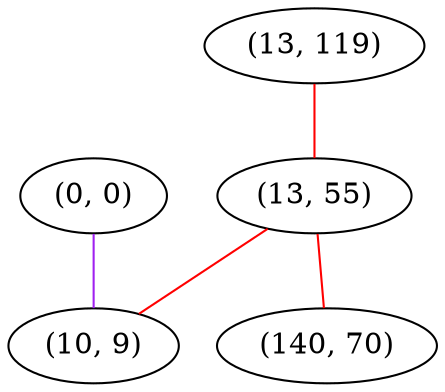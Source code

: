 graph "" {
"(0, 0)";
"(13, 119)";
"(13, 55)";
"(140, 70)";
"(10, 9)";
"(0, 0)" -- "(10, 9)"  [color=purple, key=0, weight=4];
"(13, 119)" -- "(13, 55)"  [color=red, key=0, weight=1];
"(13, 55)" -- "(140, 70)"  [color=red, key=0, weight=1];
"(13, 55)" -- "(10, 9)"  [color=red, key=0, weight=1];
}
